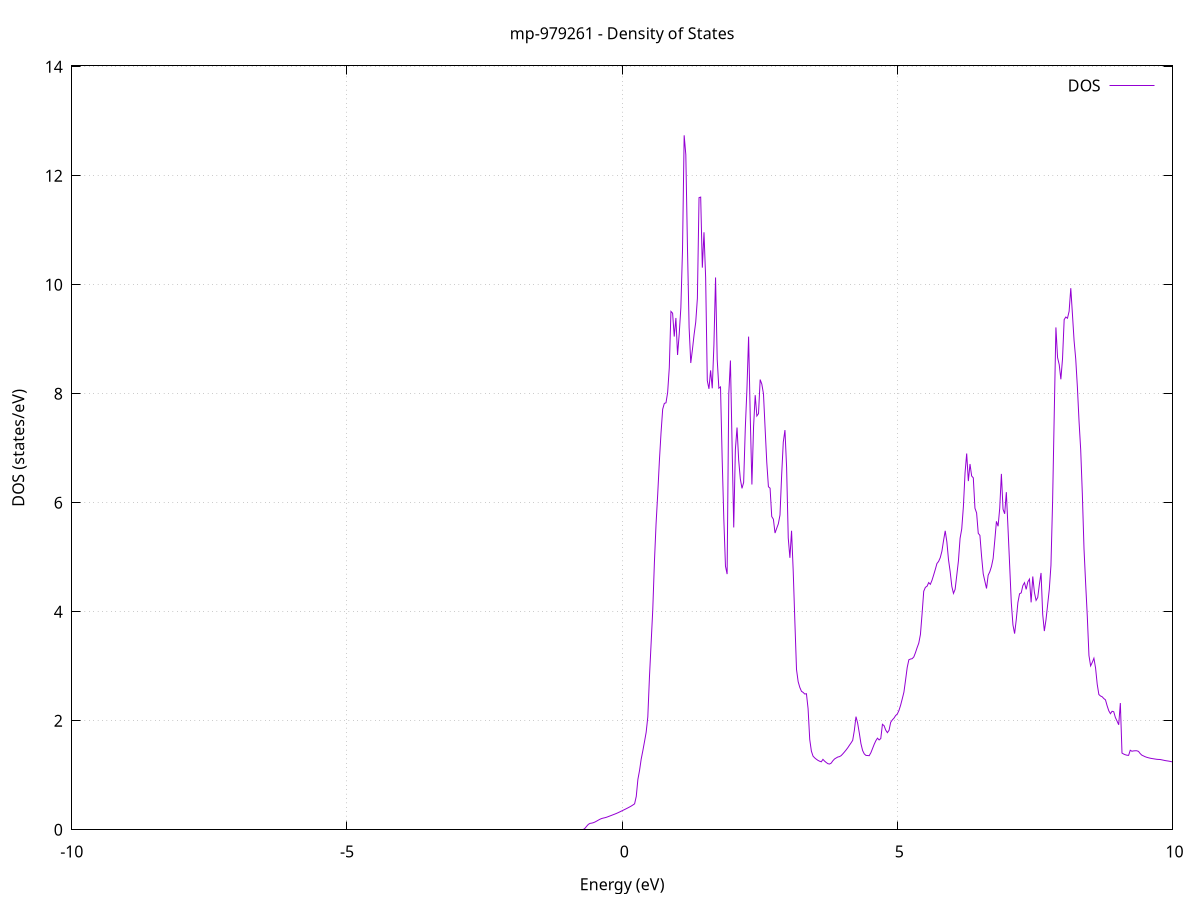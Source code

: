 set title 'mp-979261 - Density of States'
set xlabel 'Energy (eV)'
set ylabel 'DOS (states/eV)'
set grid
set xrange [-10:10]
set yrange [0:14.014]
set xzeroaxis lt -1
set terminal png size 800,600
set output 'mp-979261_dos_gnuplot.png'
plot '-' using 1:2 with lines title 'DOS'
-30.274900 0.000000
-30.244800 0.000000
-30.214800 0.000000
-30.184800 0.000000
-30.154800 0.000000
-30.124800 0.000000
-30.094700 0.000000
-30.064700 0.000000
-30.034700 0.000000
-30.004700 0.000000
-29.974700 0.000000
-29.944600 0.000000
-29.914600 0.000000
-29.884600 0.000000
-29.854600 0.000000
-29.824600 0.000000
-29.794500 0.000000
-29.764500 0.000000
-29.734500 0.000000
-29.704500 0.000000
-29.674500 0.000000
-29.644400 0.000000
-29.614400 0.000000
-29.584400 0.000000
-29.554400 0.000000
-29.524300 0.000000
-29.494300 0.000000
-29.464300 0.000000
-29.434300 0.000000
-29.404300 0.000000
-29.374200 0.000000
-29.344200 0.000000
-29.314200 0.000000
-29.284200 0.000000
-29.254200 0.000000
-29.224100 0.000000
-29.194100 0.000000
-29.164100 0.000000
-29.134100 0.000000
-29.104100 0.000000
-29.074000 0.000000
-29.044000 0.000000
-29.014000 0.000000
-28.984000 0.000000
-28.954000 0.000000
-28.923900 0.000000
-28.893900 0.000000
-28.863900 0.000000
-28.833900 0.000000
-28.803900 0.000000
-28.773800 0.000000
-28.743800 0.000000
-28.713800 0.000000
-28.683800 0.000000
-28.653700 0.000000
-28.623700 0.000000
-28.593700 0.000000
-28.563700 0.000000
-28.533700 0.000000
-28.503600 0.000000
-28.473600 0.000000
-28.443600 0.000000
-28.413600 0.000000
-28.383600 0.000000
-28.353500 0.000000
-28.323500 0.000000
-28.293500 0.000000
-28.263500 0.000000
-28.233500 0.000000
-28.203400 0.000000
-28.173400 0.000000
-28.143400 0.000000
-28.113400 0.000000
-28.083400 0.000000
-28.053300 0.000000
-28.023300 0.000000
-27.993300 0.000000
-27.963300 0.000000
-27.933200 0.000000
-27.903200 0.000000
-27.873200 0.000000
-27.843200 0.000000
-27.813200 0.000000
-27.783100 0.000000
-27.753100 0.000000
-27.723100 0.000000
-27.693100 0.000000
-27.663100 0.000000
-27.633000 0.000000
-27.603000 0.000000
-27.573000 0.000000
-27.543000 8.901800
-27.513000 52.889900
-27.482900 81.338800
-27.452900 22.420300
-27.422900 18.156100
-27.392900 74.456700
-27.362900 79.479500
-27.332800 9.801600
-27.302800 5.623300
-27.272800 5.623300
-27.242800 5.613500
-27.212700 5.654500
-27.182700 5.654700
-27.152700 6.729200
-27.122700 6.729400
-27.092700 8.574300
-27.062600 10.114000
-27.032600 16.033300
-27.002600 0.000000
-26.972600 0.000000
-26.942600 0.000000
-26.912500 0.000000
-26.882500 0.000000
-26.852500 0.000000
-26.822500 0.000000
-26.792500 0.000000
-26.762400 0.000000
-26.732400 0.000000
-26.702400 0.000000
-26.672400 0.000000
-26.642400 0.000000
-26.612300 0.000000
-26.582300 0.000000
-26.552300 0.000000
-26.522300 0.000000
-26.492200 0.000000
-26.462200 0.000000
-26.432200 0.000000
-26.402200 0.000000
-26.372200 0.000000
-26.342100 0.000000
-26.312100 0.000000
-26.282100 0.000000
-26.252100 0.000000
-26.222100 0.000000
-26.192000 0.000000
-26.162000 0.000000
-26.132000 0.000000
-26.102000 0.000000
-26.072000 0.000000
-26.041900 0.000000
-26.011900 0.000000
-25.981900 0.000000
-25.951900 0.000000
-25.921900 0.000000
-25.891800 0.000000
-25.861800 0.000000
-25.831800 0.000000
-25.801800 0.000000
-25.771700 0.000000
-25.741700 0.000000
-25.711700 0.000000
-25.681700 0.000000
-25.651700 0.000000
-25.621600 0.000000
-25.591600 0.000000
-25.561600 0.000000
-25.531600 0.000000
-25.501600 0.000000
-25.471500 0.000000
-25.441500 0.000000
-25.411500 0.000000
-25.381500 0.000000
-25.351500 0.000000
-25.321400 0.000000
-25.291400 0.000000
-25.261400 0.000000
-25.231400 0.000000
-25.201400 0.000000
-25.171300 0.000000
-25.141300 0.000000
-25.111300 0.000000
-25.081300 0.000000
-25.051300 0.000000
-25.021200 0.000000
-24.991200 0.000000
-24.961200 0.000000
-24.931200 0.000000
-24.901100 0.000000
-24.871100 0.000000
-24.841100 0.000000
-24.811100 0.000000
-24.781100 0.000000
-24.751000 0.000000
-24.721000 0.000000
-24.691000 0.000000
-24.661000 0.000000
-24.631000 0.000000
-24.600900 0.000000
-24.570900 0.000000
-24.540900 0.000000
-24.510900 0.000000
-24.480900 0.000000
-24.450800 0.000000
-24.420800 0.000000
-24.390800 0.000000
-24.360800 0.000000
-24.330800 0.000000
-24.300700 0.000000
-24.270700 0.000000
-24.240700 0.000000
-24.210700 0.000000
-24.180600 0.000000
-24.150600 0.000000
-24.120600 0.000000
-24.090600 0.000000
-24.060600 0.000000
-24.030500 0.000000
-24.000500 0.000000
-23.970500 0.000000
-23.940500 0.000000
-23.910500 0.000000
-23.880400 0.000000
-23.850400 0.000000
-23.820400 0.000000
-23.790400 0.000000
-23.760400 0.000000
-23.730300 0.000000
-23.700300 0.000000
-23.670300 0.000000
-23.640300 0.000000
-23.610300 0.000000
-23.580200 0.000000
-23.550200 0.000000
-23.520200 0.000000
-23.490200 0.000000
-23.460100 0.000000
-23.430100 0.000000
-23.400100 0.000000
-23.370100 0.000000
-23.340100 0.000000
-23.310000 0.000000
-23.280000 0.000000
-23.250000 0.000000
-23.220000 0.000000
-23.190000 0.000000
-23.159900 0.000000
-23.129900 0.000000
-23.099900 0.000000
-23.069900 0.000000
-23.039900 0.000000
-23.009800 0.000000
-22.979800 0.000000
-22.949800 0.000000
-22.919800 0.000000
-22.889800 0.000000
-22.859700 0.000000
-22.829700 0.000000
-22.799700 0.000000
-22.769700 0.000000
-22.739600 0.000000
-22.709600 0.000000
-22.679600 0.000000
-22.649600 0.000000
-22.619600 0.000000
-22.589500 0.000000
-22.559500 0.000000
-22.529500 0.000000
-22.499500 0.000000
-22.469500 0.000000
-22.439400 0.000000
-22.409400 0.000000
-22.379400 0.000000
-22.349400 0.000000
-22.319400 0.000000
-22.289300 0.000000
-22.259300 0.000000
-22.229300 0.000000
-22.199300 0.000000
-22.169300 0.000000
-22.139200 0.000000
-22.109200 0.000000
-22.079200 0.000000
-22.049200 0.000000
-22.019100 0.000000
-21.989100 0.000000
-21.959100 0.000000
-21.929100 0.000000
-21.899100 0.000000
-21.869000 0.000000
-21.839000 0.000000
-21.809000 0.000000
-21.779000 0.000000
-21.749000 0.000000
-21.718900 0.000000
-21.688900 0.000000
-21.658900 0.000000
-21.628900 0.000000
-21.598900 0.000000
-21.568800 0.000000
-21.538800 0.000000
-21.508800 0.000000
-21.478800 0.000000
-21.448800 0.000000
-21.418700 0.000000
-21.388700 0.000000
-21.358700 0.000000
-21.328700 0.000000
-21.298700 0.000000
-21.268600 0.000000
-21.238600 0.000000
-21.208600 0.000000
-21.178600 0.000000
-21.148500 0.000000
-21.118500 0.000000
-21.088500 0.000000
-21.058500 0.000000
-21.028500 0.000000
-20.998400 0.000000
-20.968400 0.000000
-20.938400 0.000000
-20.908400 0.000000
-20.878400 0.000000
-20.848300 0.000000
-20.818300 0.000000
-20.788300 0.000000
-20.758300 0.000000
-20.728300 0.000000
-20.698200 0.000000
-20.668200 0.000000
-20.638200 0.000000
-20.608200 0.000000
-20.578200 0.000000
-20.548100 0.000000
-20.518100 0.000000
-20.488100 0.000000
-20.458100 0.000000
-20.428000 0.000000
-20.398000 0.000000
-20.368000 0.000000
-20.338000 0.000000
-20.308000 0.000000
-20.277900 0.000000
-20.247900 0.000000
-20.217900 0.000000
-20.187900 0.000000
-20.157900 0.000000
-20.127800 0.000000
-20.097800 0.000000
-20.067800 0.000000
-20.037800 0.000000
-20.007800 0.000000
-19.977700 0.000000
-19.947700 0.000000
-19.917700 0.000000
-19.887700 0.000000
-19.857700 0.000000
-19.827600 0.000000
-19.797600 0.000000
-19.767600 0.000000
-19.737600 0.000000
-19.707500 0.000000
-19.677500 0.000000
-19.647500 0.000000
-19.617500 0.000000
-19.587500 0.000000
-19.557400 0.000000
-19.527400 0.000000
-19.497400 0.000000
-19.467400 0.000000
-19.437400 0.000000
-19.407300 0.000000
-19.377300 0.000000
-19.347300 0.000000
-19.317300 0.000000
-19.287300 0.000000
-19.257200 0.000000
-19.227200 0.000000
-19.197200 0.000000
-19.167200 0.000000
-19.137200 0.000000
-19.107100 0.000000
-19.077100 0.000000
-19.047100 0.000000
-19.017100 0.000000
-18.987000 0.000000
-18.957000 0.000000
-18.927000 0.000000
-18.897000 0.000000
-18.867000 0.000000
-18.836900 0.000000
-18.806900 0.000000
-18.776900 0.000000
-18.746900 0.000000
-18.716900 0.000000
-18.686800 0.000000
-18.656800 0.000000
-18.626800 0.000000
-18.596800 0.000000
-18.566800 0.000000
-18.536700 0.000000
-18.506700 0.000000
-18.476700 0.000000
-18.446700 0.000000
-18.416700 0.000000
-18.386600 0.000000
-18.356600 0.000000
-18.326600 0.000000
-18.296600 0.000000
-18.266500 0.000000
-18.236500 0.000000
-18.206500 0.000000
-18.176500 0.000000
-18.146500 0.000000
-18.116400 0.000000
-18.086400 0.000000
-18.056400 0.000000
-18.026400 0.000000
-17.996400 0.000000
-17.966300 0.000000
-17.936300 0.000000
-17.906300 0.000000
-17.876300 0.000000
-17.846300 0.000000
-17.816200 0.000000
-17.786200 0.000000
-17.756200 0.000000
-17.726200 0.000000
-17.696200 0.000000
-17.666100 0.000000
-17.636100 0.000000
-17.606100 0.000000
-17.576100 0.000000
-17.546100 0.000000
-17.516000 0.000000
-17.486000 0.000000
-17.456000 0.000000
-17.426000 0.000000
-17.395900 0.000000
-17.365900 0.000000
-17.335900 0.000000
-17.305900 0.000000
-17.275900 0.000000
-17.245800 0.000000
-17.215800 0.000000
-17.185800 0.000000
-17.155800 0.000000
-17.125800 0.000000
-17.095700 0.000000
-17.065700 0.000000
-17.035700 0.000000
-17.005700 0.000000
-16.975700 0.000000
-16.945600 0.000000
-16.915600 0.000000
-16.885600 0.000000
-16.855600 0.000000
-16.825600 0.000000
-16.795500 0.000000
-16.765500 0.000000
-16.735500 0.000000
-16.705500 0.000000
-16.675400 0.000000
-16.645400 0.000000
-16.615400 0.000000
-16.585400 0.000000
-16.555400 0.000000
-16.525300 0.000000
-16.495300 0.000000
-16.465300 0.000000
-16.435300 0.000000
-16.405300 0.000000
-16.375200 0.000000
-16.345200 0.000000
-16.315200 0.000000
-16.285200 0.000000
-16.255200 0.000000
-16.225100 0.000000
-16.195100 0.000000
-16.165100 0.000000
-16.135100 0.000000
-16.105100 0.000000
-16.075000 0.000000
-16.045000 0.000000
-16.015000 0.000000
-15.985000 0.000000
-15.954900 0.000000
-15.924900 0.000000
-15.894900 0.000000
-15.864900 0.000000
-15.834900 0.000000
-15.804800 0.000000
-15.774800 0.000000
-15.744800 0.000000
-15.714800 0.000000
-15.684800 0.000000
-15.654700 0.000000
-15.624700 0.000000
-15.594700 0.000000
-15.564700 0.000000
-15.534700 0.000000
-15.504600 0.000000
-15.474600 0.000000
-15.444600 0.000000
-15.414600 0.000000
-15.384600 0.000000
-15.354500 0.000000
-15.324500 0.000000
-15.294500 0.000000
-15.264500 0.000000
-15.234400 0.000000
-15.204400 0.000000
-15.174400 0.000000
-15.144400 0.000000
-15.114400 0.000000
-15.084300 0.000000
-15.054300 0.000000
-15.024300 0.000000
-14.994300 0.000000
-14.964300 0.000000
-14.934200 0.000000
-14.904200 0.000000
-14.874200 0.000000
-14.844200 0.000000
-14.814200 0.000000
-14.784100 0.000000
-14.754100 0.000000
-14.724100 0.000000
-14.694100 0.000000
-14.664100 0.000000
-14.634000 0.000000
-14.604000 0.000000
-14.574000 0.000000
-14.544000 0.000000
-14.514000 0.000000
-14.483900 0.000000
-14.453900 0.000000
-14.423900 0.000000
-14.393900 0.000000
-14.363800 0.000000
-14.333800 0.000000
-14.303800 0.000000
-14.273800 0.000000
-14.243800 0.000000
-14.213700 0.000000
-14.183700 0.000000
-14.153700 0.000000
-14.123700 0.000000
-14.093700 0.000000
-14.063600 0.000000
-14.033600 0.000000
-14.003600 0.000000
-13.973600 0.000000
-13.943600 0.000000
-13.913500 0.000000
-13.883500 0.000000
-13.853500 0.000000
-13.823500 0.000000
-13.793500 0.000000
-13.763400 0.000000
-13.733400 0.000000
-13.703400 0.000000
-13.673400 0.000000
-13.643300 0.000000
-13.613300 0.000000
-13.583300 0.000000
-13.553300 0.000000
-13.523300 0.000000
-13.493200 0.000000
-13.463200 0.000000
-13.433200 0.000000
-13.403200 0.000000
-13.373200 0.000000
-13.343100 0.000000
-13.313100 0.000000
-13.283100 0.000000
-13.253100 0.000000
-13.223100 0.000000
-13.193000 0.000000
-13.163000 0.000000
-13.133000 0.000000
-13.103000 0.000000
-13.073000 0.000000
-13.042900 0.000000
-13.012900 0.000000
-12.982900 0.000000
-12.952900 0.000000
-12.922800 0.000000
-12.892800 0.000000
-12.862800 0.000000
-12.832800 0.000000
-12.802800 0.000000
-12.772700 0.000000
-12.742700 0.000000
-12.712700 0.000000
-12.682700 0.000000
-12.652700 0.000000
-12.622600 0.000000
-12.592600 0.000000
-12.562600 0.000000
-12.532600 0.000000
-12.502600 0.000000
-12.472500 0.000000
-12.442500 0.000000
-12.412500 0.000000
-12.382500 0.000000
-12.352500 0.000000
-12.322400 0.000000
-12.292400 0.000000
-12.262400 0.000000
-12.232400 0.000000
-12.202300 0.000000
-12.172300 0.000000
-12.142300 0.000000
-12.112300 0.000000
-12.082300 0.000000
-12.052200 0.000000
-12.022200 0.000000
-11.992200 0.000000
-11.962200 0.000000
-11.932200 0.000000
-11.902100 0.000000
-11.872100 0.000000
-11.842100 0.000000
-11.812100 0.000000
-11.782100 0.000000
-11.752000 0.000000
-11.722000 0.000000
-11.692000 0.000000
-11.662000 0.000000
-11.632000 0.000000
-11.601900 0.000000
-11.571900 0.000000
-11.541900 0.000000
-11.511900 0.000000
-11.481800 0.000000
-11.451800 0.000000
-11.421800 0.000000
-11.391800 0.000000
-11.361800 0.000000
-11.331700 0.000000
-11.301700 0.000000
-11.271700 0.000000
-11.241700 0.000000
-11.211700 0.000000
-11.181600 0.000000
-11.151600 0.000000
-11.121600 0.000000
-11.091600 0.000000
-11.061600 0.000000
-11.031500 0.000000
-11.001500 0.000000
-10.971500 0.000000
-10.941500 0.000000
-10.911500 0.000000
-10.881400 0.000000
-10.851400 0.000000
-10.821400 0.000000
-10.791400 0.000000
-10.761400 0.000000
-10.731300 0.000000
-10.701300 0.000000
-10.671300 0.000000
-10.641300 0.000000
-10.611200 0.000000
-10.581200 0.000000
-10.551200 0.000000
-10.521200 0.000000
-10.491200 0.000000
-10.461100 0.000000
-10.431100 0.000000
-10.401100 0.000000
-10.371100 0.000000
-10.341100 0.000000
-10.311000 0.000000
-10.281000 0.000000
-10.251000 0.000000
-10.221000 0.000000
-10.191000 0.000000
-10.160900 0.000000
-10.130900 0.000000
-10.100900 0.000000
-10.070900 0.000000
-10.040900 0.000000
-10.010800 0.000000
-9.980800 0.000000
-9.950800 0.000000
-9.920800 0.000000
-9.890700 0.000000
-9.860700 0.000000
-9.830700 0.000000
-9.800700 0.000000
-9.770700 0.000000
-9.740600 0.000000
-9.710600 0.000000
-9.680600 0.000000
-9.650600 0.000000
-9.620600 0.000000
-9.590500 0.000000
-9.560500 0.000000
-9.530500 0.000000
-9.500500 0.000000
-9.470500 0.000000
-9.440400 0.000000
-9.410400 0.000000
-9.380400 0.000000
-9.350400 0.000000
-9.320400 0.000000
-9.290300 0.000000
-9.260300 0.000000
-9.230300 0.000000
-9.200300 0.000000
-9.170200 0.000000
-9.140200 0.000000
-9.110200 0.000000
-9.080200 0.000000
-9.050200 0.000000
-9.020100 0.000000
-8.990100 0.000000
-8.960100 0.000000
-8.930100 0.000000
-8.900100 0.000000
-8.870000 0.000000
-8.840000 0.000000
-8.810000 0.000000
-8.780000 0.000000
-8.750000 0.000000
-8.719900 0.000000
-8.689900 0.000000
-8.659900 0.000000
-8.629900 0.000000
-8.599900 0.000000
-8.569800 0.000000
-8.539800 0.000000
-8.509800 0.000000
-8.479800 0.000000
-8.449700 0.000000
-8.419700 0.000000
-8.389700 0.000000
-8.359700 0.000000
-8.329700 0.000000
-8.299600 0.000000
-8.269600 0.000000
-8.239600 0.000000
-8.209600 0.000000
-8.179600 0.000000
-8.149500 0.000000
-8.119500 0.000000
-8.089500 0.000000
-8.059500 0.000000
-8.029500 0.000000
-7.999400 0.000000
-7.969400 0.000000
-7.939400 0.000000
-7.909400 0.000000
-7.879400 0.000000
-7.849300 0.000000
-7.819300 0.000000
-7.789300 0.000000
-7.759300 0.000000
-7.729200 0.000000
-7.699200 0.000000
-7.669200 0.000000
-7.639200 0.000000
-7.609200 0.000000
-7.579100 0.000000
-7.549100 0.000000
-7.519100 0.000000
-7.489100 0.000000
-7.459100 0.000000
-7.429000 0.000000
-7.399000 0.000000
-7.369000 0.000000
-7.339000 0.000000
-7.309000 0.000000
-7.278900 0.000000
-7.248900 0.000000
-7.218900 0.000000
-7.188900 0.000000
-7.158900 0.000000
-7.128800 0.000000
-7.098800 0.000000
-7.068800 0.000000
-7.038800 0.000000
-7.008800 0.000000
-6.978700 0.000000
-6.948700 0.000000
-6.918700 0.000000
-6.888700 0.000000
-6.858600 0.000000
-6.828600 0.000000
-6.798600 0.000000
-6.768600 0.000000
-6.738600 0.000000
-6.708500 0.000000
-6.678500 0.000000
-6.648500 0.000000
-6.618500 0.000000
-6.588500 0.000000
-6.558400 0.000000
-6.528400 0.000000
-6.498400 0.000000
-6.468400 0.000000
-6.438400 0.000000
-6.408300 0.000000
-6.378300 0.000000
-6.348300 0.000000
-6.318300 0.000000
-6.288300 0.000000
-6.258200 0.000000
-6.228200 0.000000
-6.198200 0.000000
-6.168200 0.000000
-6.138100 0.000000
-6.108100 0.000000
-6.078100 0.000000
-6.048100 0.000000
-6.018100 0.000000
-5.988000 0.000000
-5.958000 0.000000
-5.928000 0.000000
-5.898000 0.000000
-5.868000 0.000000
-5.837900 0.000000
-5.807900 0.000000
-5.777900 0.000000
-5.747900 0.000000
-5.717900 0.000000
-5.687800 0.000000
-5.657800 0.000000
-5.627800 0.000000
-5.597800 0.000000
-5.567800 0.000000
-5.537700 0.000000
-5.507700 0.000000
-5.477700 0.000000
-5.447700 0.000000
-5.417600 0.000000
-5.387600 0.000000
-5.357600 0.000000
-5.327600 0.000000
-5.297600 0.000000
-5.267500 0.000000
-5.237500 0.000000
-5.207500 0.000000
-5.177500 0.000000
-5.147500 0.000000
-5.117400 0.000000
-5.087400 0.000000
-5.057400 0.000000
-5.027400 0.000000
-4.997400 0.000000
-4.967300 0.000000
-4.937300 0.000000
-4.907300 0.000000
-4.877300 0.000000
-4.847300 0.000000
-4.817200 0.000000
-4.787200 0.000000
-4.757200 0.000000
-4.727200 0.000000
-4.697100 0.000000
-4.667100 0.000000
-4.637100 0.000000
-4.607100 0.000000
-4.577100 0.000000
-4.547000 0.000000
-4.517000 0.000000
-4.487000 0.000000
-4.457000 0.000000
-4.427000 0.000000
-4.396900 0.000000
-4.366900 0.000000
-4.336900 0.000000
-4.306900 0.000000
-4.276900 0.000000
-4.246800 0.000000
-4.216800 0.000000
-4.186800 0.000000
-4.156800 0.000000
-4.126800 0.000000
-4.096700 0.000000
-4.066700 0.000000
-4.036700 0.000000
-4.006700 0.000000
-3.976600 0.000000
-3.946600 0.000000
-3.916600 0.000000
-3.886600 0.000000
-3.856600 0.000000
-3.826500 0.000000
-3.796500 0.000000
-3.766500 0.000000
-3.736500 0.000000
-3.706500 0.000000
-3.676400 0.000000
-3.646400 0.000000
-3.616400 0.000000
-3.586400 0.000000
-3.556400 0.000000
-3.526300 0.000000
-3.496300 0.000000
-3.466300 0.000000
-3.436300 0.000000
-3.406300 0.000000
-3.376200 0.000000
-3.346200 0.000000
-3.316200 0.000000
-3.286200 0.000000
-3.256200 0.000000
-3.226100 0.000000
-3.196100 0.000000
-3.166100 0.000000
-3.136100 0.000000
-3.106000 0.000000
-3.076000 0.000000
-3.046000 0.000000
-3.016000 0.000000
-2.986000 0.000000
-2.955900 0.000000
-2.925900 0.000000
-2.895900 0.000000
-2.865900 0.000000
-2.835900 0.000000
-2.805800 0.000000
-2.775800 0.000000
-2.745800 0.000000
-2.715800 0.000000
-2.685800 0.000000
-2.655700 0.000000
-2.625700 0.000000
-2.595700 0.000000
-2.565700 0.000000
-2.535700 0.000000
-2.505600 0.000000
-2.475600 0.000000
-2.445600 0.000000
-2.415600 0.000000
-2.385500 0.000000
-2.355500 0.000000
-2.325500 0.000000
-2.295500 0.000000
-2.265500 0.000000
-2.235400 0.000000
-2.205400 0.000000
-2.175400 0.000000
-2.145400 0.000000
-2.115400 0.000000
-2.085300 0.000000
-2.055300 0.000000
-2.025300 0.000000
-1.995300 0.000000
-1.965300 0.000000
-1.935200 0.000000
-1.905200 0.000000
-1.875200 0.000000
-1.845200 0.000000
-1.815200 0.000000
-1.785100 0.000000
-1.755100 0.000000
-1.725100 0.000000
-1.695100 0.000000
-1.665000 0.000000
-1.635000 0.000000
-1.605000 0.000000
-1.575000 0.000000
-1.545000 0.000000
-1.514900 0.000000
-1.484900 0.000000
-1.454900 0.000000
-1.424900 0.000000
-1.394900 0.000000
-1.364800 0.000000
-1.334800 0.000000
-1.304800 0.000000
-1.274800 0.000000
-1.244800 0.000000
-1.214700 0.000000
-1.184700 0.000000
-1.154700 0.000000
-1.124700 0.000000
-1.094700 0.000000
-1.064600 0.000000
-1.034600 0.000000
-1.004600 0.000000
-0.974600 0.000000
-0.944500 0.000000
-0.914500 0.000000
-0.884500 0.000000
-0.854500 0.000000
-0.824500 0.000000
-0.794400 0.000000
-0.764400 0.000000
-0.734400 0.000000
-0.704400 0.005900
-0.674400 0.028100
-0.644300 0.065700
-0.614300 0.099300
-0.584300 0.117000
-0.554300 0.121900
-0.524300 0.129400
-0.494200 0.142200
-0.464200 0.158700
-0.434200 0.175900
-0.404200 0.192400
-0.374200 0.205800
-0.344100 0.214300
-0.314100 0.221100
-0.284100 0.229900
-0.254100 0.240900
-0.224000 0.252500
-0.194000 0.264200
-0.164000 0.275900
-0.134000 0.287700
-0.104000 0.300000
-0.073900 0.313300
-0.043900 0.327700
-0.013900 0.342700
0.016100 0.357500
0.046100 0.372100
0.076200 0.387300
0.106200 0.402900
0.136200 0.419000
0.166200 0.435900
0.196200 0.455100
0.226300 0.476000
0.256300 0.611000
0.286300 0.924700
0.316300 1.089100
0.346300 1.297500
0.376400 1.452700
0.406400 1.618000
0.436400 1.788500
0.466400 2.071500
0.496400 2.805100
0.526500 3.423600
0.556500 4.040100
0.586500 4.915400
0.616500 5.615400
0.646600 6.163100
0.676600 6.765400
0.706600 7.282700
0.736600 7.715400
0.766600 7.822100
0.796700 7.832900
0.826700 8.023500
0.856700 8.476200
0.886700 9.509700
0.916700 9.476800
0.946800 9.048700
0.976800 9.389200
1.006800 8.710100
1.036800 9.093400
1.066800 9.577500
1.096900 10.638300
1.126900 12.740000
1.156900 12.384100
1.186900 10.681900
1.216900 9.212200
1.247000 8.563200
1.277000 8.807900
1.307000 9.082500
1.337000 9.312300
1.367100 9.747700
1.397100 11.597100
1.427100 11.606600
1.457100 10.312500
1.487100 10.961100
1.517200 10.127800
1.547200 8.238900
1.577200 8.089000
1.607200 8.427800
1.637200 8.099100
1.667300 8.889900
1.697300 10.131700
1.727300 8.629100
1.757300 8.101400
1.787300 8.123900
1.817400 6.807100
1.847400 5.701300
1.877400 4.835900
1.907400 4.690600
1.937400 7.994500
1.967500 8.608700
1.997500 7.067900
2.027500 5.546500
2.057500 6.977700
2.087600 7.379300
2.117600 6.778300
2.147600 6.435500
2.177600 6.263000
2.207600 6.372200
2.237700 7.365400
2.267700 8.090900
2.297700 9.047400
2.327700 7.578900
2.357700 6.333300
2.387800 7.388600
2.417800 7.973000
2.447800 7.590900
2.477800 7.634800
2.507800 8.259300
2.537900 8.176200
2.567900 7.997400
2.597900 7.358600
2.627900 6.740500
2.657900 6.292700
2.688000 6.266700
2.718000 5.746300
2.748000 5.697300
2.778000 5.443400
2.808100 5.530100
2.838100 5.613100
2.868100 5.774700
2.898100 6.503500
2.928100 7.112600
2.958200 7.332500
2.988200 6.649200
3.018200 5.352400
3.048200 4.988800
3.078200 5.485600
3.108300 4.744700
3.138300 3.821000
3.168300 2.940100
3.198300 2.716600
3.228300 2.611100
3.258400 2.540500
3.288400 2.520400
3.318400 2.490200
3.348400 2.496200
3.378400 2.222000
3.408500 1.657200
3.438500 1.442600
3.468500 1.351300
3.498500 1.318900
3.528600 1.294100
3.558600 1.272900
3.588600 1.257600
3.618600 1.247000
3.648600 1.291700
3.678700 1.259400
3.708700 1.233900
3.738700 1.212300
3.768700 1.206000
3.798700 1.223000
3.828800 1.265800
3.858800 1.298800
3.888800 1.317500
3.918800 1.335000
3.948800 1.341900
3.978900 1.359900
4.008900 1.391800
4.038900 1.426800
4.068900 1.463600
4.098900 1.503700
4.129000 1.549700
4.159000 1.593100
4.189000 1.640400
4.219000 1.822300
4.249000 2.075400
4.279100 1.956200
4.309100 1.776000
4.339100 1.579400
4.369100 1.454700
4.399200 1.392200
4.429200 1.364700
4.459200 1.362100
4.489200 1.359400
4.519200 1.412800
4.549300 1.489000
4.579300 1.566700
4.609300 1.632500
4.639300 1.680400
4.669300 1.648400
4.699400 1.673100
4.729400 1.934800
4.759400 1.909800
4.789400 1.828300
4.819400 1.781600
4.849500 1.824700
4.879500 1.971200
4.909500 2.015600
4.939500 2.048200
4.969500 2.095900
4.999600 2.123400
5.029600 2.189000
5.059600 2.284300
5.089600 2.401300
5.119700 2.524300
5.149700 2.745300
5.179700 2.978400
5.209700 3.119000
5.239700 3.132200
5.269800 3.139000
5.299800 3.171100
5.329800 3.249700
5.359800 3.341300
5.389800 3.423600
5.419900 3.583100
5.449900 3.962800
5.479900 4.375700
5.509900 4.447700
5.539900 4.467600
5.570000 4.534900
5.600000 4.502800
5.630000 4.576300
5.660000 4.673800
5.690000 4.776000
5.720100 4.885400
5.750100 4.923000
5.780100 4.992100
5.810100 5.109900
5.840200 5.307000
5.870200 5.484700
5.900200 5.281700
5.930200 4.952800
5.960200 4.735400
5.990300 4.465200
6.020300 4.336600
6.050300 4.411600
6.080300 4.669200
6.110300 4.933200
6.140400 5.346800
6.170400 5.518900
6.200400 5.928300
6.230400 6.544600
6.260400 6.903200
6.290500 6.396800
6.320500 6.710000
6.350500 6.490800
6.380500 6.456200
6.410500 5.899900
6.440600 5.811600
6.470600 5.438600
6.500600 5.400900
6.530600 5.021500
6.560700 4.696100
6.590700 4.560400
6.620700 4.426700
6.650700 4.669500
6.680700 4.734500
6.710800 4.830800
6.740800 4.977100
6.770800 5.305500
6.800800 5.658500
6.830800 5.567900
6.860900 5.902700
6.890900 6.528500
6.920900 5.881300
6.950900 5.796400
6.980900 6.193500
7.011000 5.535900
7.041000 4.857600
7.071000 4.165400
7.101000 3.758600
7.131000 3.598500
7.161100 3.852300
7.191100 4.171100
7.221100 4.329600
7.251100 4.346000
7.281200 4.480500
7.311200 4.533600
7.341200 4.410300
7.371200 4.547900
7.401200 4.598500
7.431300 4.172500
7.461300 4.646800
7.491300 4.352300
7.521300 4.208300
7.551300 4.261300
7.581400 4.502200
7.611400 4.711500
7.641400 3.954300
7.671400 3.645300
7.701400 3.851800
7.731500 4.130600
7.761500 4.411200
7.791500 4.850700
7.821500 6.025300
7.851500 7.637100
7.881600 9.215700
7.911600 8.663200
7.941600 8.533200
7.971600 8.264500
8.001600 8.639800
8.031700 9.359600
8.061700 9.406700
8.091700 9.384200
8.121700 9.511500
8.151800 9.935500
8.181800 9.459600
8.211800 8.973500
8.241800 8.635100
8.271800 8.120300
8.301900 7.492800
8.331900 6.973200
8.361900 6.157800
8.391900 5.157800
8.421900 4.516300
8.452000 3.912600
8.482000 3.197200
8.512000 3.006600
8.542000 3.070100
8.572000 3.146700
8.602100 2.968500
8.632100 2.670400
8.662100 2.481300
8.692100 2.454400
8.722100 2.440500
8.752200 2.407300
8.782200 2.383300
8.812200 2.274800
8.842200 2.183200
8.872300 2.129400
8.902300 2.174200
8.932300 2.165600
8.962300 2.058600
8.992300 1.994900
9.022400 1.926200
9.052400 2.324600
9.082400 1.407300
9.112400 1.389300
9.142400 1.376300
9.172500 1.367700
9.202500 1.365200
9.232500 1.458800
9.262500 1.440800
9.292500 1.447200
9.322600 1.449400
9.352600 1.448800
9.382600 1.437800
9.412600 1.398300
9.442600 1.369200
9.472700 1.354900
9.502700 1.340400
9.532700 1.329500
9.562700 1.320900
9.592800 1.313500
9.622800 1.307700
9.652800 1.302800
9.682800 1.297800
9.712800 1.292900
9.742900 1.290400
9.772900 1.289400
9.802900 1.283600
9.832900 1.276900
9.862900 1.270400
9.893000 1.265200
9.923000 1.261000
9.953000 1.255400
9.983000 1.248500
10.013000 1.246800
10.043100 1.249600
10.073100 1.251400
10.103100 1.241000
10.133100 1.225500
10.163100 1.215400
10.193200 1.210200
10.223200 1.205700
10.253200 1.203200
10.283200 1.203300
10.313300 1.205900
10.343300 1.213800
10.373300 1.223700
10.403300 1.233100
10.433300 1.245700
10.463400 1.265000
10.493400 1.280800
10.523400 1.298000
10.553400 1.316400
10.583400 1.375900
10.613500 1.551000
10.643500 1.737400
10.673500 1.222700
10.703500 1.218900
10.733500 1.213600
10.763600 1.219400
10.793600 1.223400
10.823600 1.220100
10.853600 1.206500
10.883600 1.190500
10.913700 1.179500
10.943700 1.177400
10.973700 1.184700
11.003700 1.195300
11.033800 1.205500
11.063800 1.150400
11.093800 1.114100
11.123800 1.106300
11.153800 1.104000
11.183900 1.102300
11.213900 1.104700
11.243900 1.126900
11.273900 1.124800
11.303900 1.129300
11.334000 1.125100
11.364000 1.120000
11.394000 1.115000
11.424000 1.088900
11.454000 1.084900
11.484100 1.081100
11.514100 1.075700
11.544100 1.070200
11.574100 1.067100
11.604100 1.067500
11.634200 1.065600
11.664200 1.060400
11.694200 1.055100
11.724200 1.048700
11.754200 1.041400
11.784300 1.034300
11.814300 1.028700
11.844300 1.024100
11.874300 1.019900
11.904400 1.018000
11.934400 1.036700
11.964400 1.011100
11.994400 0.988400
12.024400 0.972300
12.054500 0.957800
12.084500 0.943800
12.114500 0.932700
12.144500 0.921500
12.174500 0.909500
12.204600 0.913300
12.234600 0.970100
12.264600 0.954700
12.294600 0.940300
12.324600 0.921800
12.354700 0.900600
12.384700 0.875600
12.414700 0.848100
12.444700 0.817300
12.474700 0.782900
12.504800 0.740200
12.534800 0.694000
12.564800 0.646800
12.594800 0.594500
12.624900 0.556300
12.654900 0.525900
12.684900 0.501900
12.714900 0.482900
12.744900 0.462600
12.775000 0.441800
12.805000 0.423600
12.835000 0.411200
12.865000 0.401300
12.895000 0.392700
12.925100 0.385100
12.955100 0.378300
12.985100 0.372100
13.015100 0.367600
13.045100 0.367100
13.075200 0.367500
13.105200 0.364400
13.135200 0.352500
13.165200 0.336600
13.195200 0.327400
13.225300 0.326100
13.255300 0.325800
13.285300 0.318700
13.315300 0.304500
13.345400 0.292100
13.375400 0.286200
13.405400 0.285400
13.435400 0.293100
13.465400 0.292900
13.495500 0.292600
13.525500 0.294700
13.555500 0.313700
13.585500 0.368000
13.615500 0.440300
13.645600 0.659200
13.675600 0.852600
13.705600 0.934400
13.735600 0.994700
13.765600 1.048300
13.795700 1.113000
13.825700 1.180500
13.855700 1.220200
13.885700 1.253900
13.915700 1.289700
13.945800 1.325100
13.975800 1.356500
14.005800 1.370900
14.035800 1.368700
14.065900 1.357500
14.095900 1.376300
14.125900 1.417600
14.155900 1.433600
14.185900 1.431200
14.216000 1.379100
14.246000 1.304400
14.276000 1.277000
14.306000 1.266700
14.336000 1.269200
14.366100 1.306500
14.396100 1.410000
14.426100 1.751700
14.456100 1.971200
14.486100 2.109600
14.516200 2.168400
14.546200 2.182400
14.576200 2.141400
14.606200 2.120000
14.636200 2.101200
14.666300 2.103700
14.696300 2.079700
14.726300 2.069200
14.756300 2.108100
14.786400 2.071600
14.816400 2.054900
14.846400 2.070600
14.876400 2.095600
14.906400 2.137700
14.936500 2.352900
14.966500 2.358600
14.996500 2.258500
15.026500 2.220000
15.056500 2.186700
15.086600 2.161900
15.116600 2.140500
15.146600 2.115500
15.176600 2.098200
15.206600 2.102400
15.236700 2.093700
15.266700 2.068300
15.296700 2.027800
15.326700 1.981400
15.356700 1.938500
15.386800 1.941100
15.416800 1.915200
15.446800 1.879700
15.476800 1.836500
15.506800 1.790600
15.536900 1.795200
15.566900 1.814100
15.596900 1.803900
15.626900 1.809700
15.657000 1.816000
15.687000 1.817700
15.717000 1.820500
15.747000 1.833200
15.777000 1.857400
15.807100 1.886400
15.837100 1.942200
15.867100 2.030100
15.897100 2.067000
15.927100 2.110000
15.957200 2.176700
15.987200 2.203700
16.017200 2.172600
16.047200 2.122100
16.077200 2.084500
16.107300 2.034200
16.137300 1.981000
16.167300 1.942500
16.197300 1.931900
16.227300 1.919400
16.257400 1.919400
16.287400 1.909900
16.317400 1.905700
16.347400 1.915600
16.377500 1.937800
16.407500 1.990500
16.437500 2.084400
16.467500 2.094100
16.497500 2.076000
16.527600 2.014500
16.557600 1.963400
16.587600 1.972200
16.617600 1.962800
16.647600 1.933400
16.677700 1.887900
16.707700 1.864800
16.737700 1.859400
16.767700 1.829200
16.797700 1.749800
16.827800 1.722300
16.857800 1.703000
16.887800 1.680000
16.917800 1.646400
16.947800 1.613300
16.977900 1.591000
17.007900 1.560800
17.037900 1.556900
17.067900 1.603000
17.098000 1.626400
17.128000 1.623400
17.158000 1.618600
17.188000 1.621400
17.218000 1.621600
17.248100 1.624300
17.278100 1.631600
17.308100 1.641600
17.338100 1.638900
17.368100 1.638100
17.398200 1.632600
17.428200 1.621100
17.458200 1.598200
17.488200 1.580400
17.518200 1.570300
17.548300 1.570000
17.578300 1.559200
17.608300 1.559100
17.638300 1.568000
17.668300 1.589300
17.698400 1.623000
17.728400 1.639600
17.758400 1.643400
17.788400 1.631800
17.818500 1.614000
17.848500 1.594200
17.878500 1.588900
17.908500 1.578000
17.938500 1.568000
17.968600 1.558500
17.998600 1.561000
18.028600 1.558300
18.058600 1.545700
18.088600 1.527400
18.118700 1.530500
18.148700 1.529200
18.178700 1.542900
18.208700 1.567600
18.238700 1.583500
18.268800 1.592900
18.298800 1.589000
18.328800 1.591600
18.358800 1.607400
18.388800 1.617500
18.418900 1.640900
18.448900 1.681500
18.478900 1.720200
18.508900 1.755400
18.539000 1.773500
18.569000 1.790900
18.599000 1.810300
18.629000 1.840100
18.659000 1.872300
18.689100 1.903900
18.719100 1.930900
18.749100 1.941700
18.779100 1.944700
18.809100 1.949500
18.839200 1.952200
18.869200 1.958800
18.899200 1.965500
18.929200 1.971500
18.959200 1.968800
18.989300 1.954000
19.019300 1.944500
19.049300 1.950600
19.079300 1.964800
19.109300 1.989900
19.139400 2.005700
19.169400 2.032600
19.199400 2.074700
19.229400 2.124000
19.259400 2.184400
19.289500 2.245400
19.319500 2.278800
19.349500 2.321800
19.379500 2.465300
19.409600 2.436400
19.439600 2.488900
19.469600 2.533100
19.499600 2.563400
19.529600 2.605600
19.559700 2.645000
19.589700 2.698900
19.619700 2.716600
19.649700 2.714100
19.679700 2.703700
19.709800 2.670000
19.739800 2.626900
19.769800 2.607000
19.799800 2.590900
19.829800 2.568000
19.859900 2.544400
19.889900 2.528900
19.919900 2.514800
19.949900 2.486500
19.979900 2.473000
20.010000 2.468000
20.040000 2.472100
20.070000 2.490600
20.100000 2.509200
20.130100 2.521600
20.160100 2.544300
20.190100 2.577700
20.220100 2.594000
20.250100 2.601100
20.280200 2.584600
20.310200 2.530700
20.340200 2.490900
20.370200 2.484200
20.400200 2.522400
20.430300 2.539800
20.460300 2.531900
20.490300 2.524400
20.520300 2.541100
20.550300 2.550600
20.580400 2.545900
20.610400 2.560400
20.640400 2.572600
20.670400 2.523800
20.700400 2.504400
20.730500 2.489100
20.760500 2.475500
20.790500 2.469900
20.820500 2.468300
20.850600 2.444300
20.880600 2.447300
20.910600 2.454500
20.940600 2.467400
20.970600 2.487800
21.000700 2.519800
21.030700 2.642400
21.060700 2.516300
21.090700 2.538300
21.120700 2.584000
21.150800 2.639700
21.180800 2.679200
21.210800 2.648800
21.240800 2.639300
21.270800 2.636300
21.300900 2.608000
21.330900 2.584800
21.360900 2.586200
21.390900 2.589800
21.420900 2.584200
21.451000 2.600400
21.481000 2.592800
21.511000 2.591400
21.541000 2.612300
21.571100 2.636200
21.601100 2.533900
21.631100 2.478300
21.661100 2.459000
21.691100 2.459900
21.721200 2.460200
21.751200 2.478300
21.781200 2.520000
21.811200 2.551000
21.841200 2.577200
21.871300 2.570300
21.901300 2.585100
21.931300 2.636000
21.961300 2.722100
21.991300 2.657400
22.021400 2.581200
22.051400 2.500300
22.081400 2.471200
22.111400 2.455900
22.141400 2.441300
22.171500 2.413400
22.201500 2.437500
22.231500 2.474900
22.261500 2.496800
22.291600 2.505900
22.321600 2.525400
22.351600 2.553300
22.381600 2.573300
22.411600 2.584200
22.441700 2.586800
22.471700 2.557900
22.501700 2.514900
22.531700 2.499800
22.561700 2.501200
22.591800 2.513600
22.621800 2.525000
22.651800 2.543900
22.681800 2.567000
22.711800 2.600800
22.741900 2.647600
22.771900 2.698000
22.801900 2.740400
22.831900 2.776000
22.861900 2.840800
22.892000 2.903700
22.922000 2.945900
22.952000 2.983100
22.982000 3.046200
23.012000 2.897500
23.042100 2.744300
23.072100 2.606700
23.102100 2.517400
23.132100 2.480900
23.162200 2.467600
23.192200 2.447100
23.222200 2.365300
23.252200 2.347200
23.282200 2.338300
23.312300 2.353000
23.342300 2.390500
23.372300 2.416100
23.402300 2.490900
23.432300 2.528300
23.462400 2.497100
23.492400 2.483800
23.522400 2.519200
23.552400 2.490200
23.582400 2.399500
23.612500 2.362900
23.642500 2.341800
23.672500 2.299200
23.702500 2.257800
23.732500 2.203100
23.762600 2.183400
23.792600 2.201100
23.822600 2.190800
23.852600 2.174300
23.882700 2.171900
23.912700 2.181900
23.942700 2.199000
23.972700 2.222400
24.002700 2.237600
24.032800 2.246200
24.062800 2.236700
24.092800 2.205000
24.122800 2.166900
24.152800 2.155100
24.182900 2.147500
24.212900 2.132700
24.242900 2.141900
24.272900 2.160800
24.302900 2.155500
24.333000 2.110800
24.363000 2.101800
24.393000 2.102200
24.423000 2.071300
24.453000 2.034500
24.483100 1.979800
24.513100 1.884600
24.543100 1.795000
24.573100 1.758600
24.603200 1.704600
24.633200 1.702800
24.663200 1.716100
24.693200 1.731500
24.723200 1.715500
24.753300 1.680000
24.783300 1.652400
24.813300 1.652100
24.843300 1.670100
24.873300 1.721800
24.903400 1.742300
24.933400 1.771900
24.963400 1.810700
24.993400 1.825800
25.023400 1.856900
25.053500 1.910800
25.083500 1.978200
25.113500 2.051900
25.143500 2.161600
25.173500 2.210100
25.203600 2.251700
25.233600 2.262500
25.263600 2.231500
25.293600 2.238600
25.323700 2.238500
25.353700 2.223600
25.383700 2.220800
25.413700 2.209100
25.443700 2.213700
25.473800 2.206200
25.503800 2.284600
25.533800 2.366900
25.563800 2.368200
25.593800 2.361900
25.623900 2.367900
25.653900 2.364100
25.683900 2.389400
25.713900 2.443800
25.743900 2.437600
25.774000 2.479900
25.804000 2.502300
25.834000 2.550600
25.864000 2.595500
25.894000 2.631300
25.924100 2.775300
25.954100 2.938900
25.984100 3.090900
26.014100 3.260800
26.044200 3.326800
26.074200 3.439300
26.104200 3.641700
26.134200 4.000200
26.164200 4.391100
26.194300 5.189400
26.224300 5.976900
26.254300 6.905900
26.284300 8.990900
26.314300 14.171900
26.344400 25.659500
26.374400 51.895800
26.404400 95.856200
26.434400 70.546700
26.464400 5.956300
26.494500 2.206500
26.524500 1.386600
26.554500 0.846500
26.584500 0.614800
26.614500 0.437400
26.644600 0.263500
26.674600 0.194700
26.704600 0.147400
26.734600 0.127100
26.764600 0.100500
26.794700 0.076800
26.824700 0.055700
26.854700 0.035900
26.884700 0.022100
26.914800 0.014300
26.944800 0.008100
26.974800 0.003700
27.004800 0.001000
27.034800 0.000000
27.064900 0.000000
27.094900 0.000000
27.124900 0.000000
27.154900 0.000000
27.184900 0.000000
27.215000 0.000000
27.245000 0.000000
27.275000 0.000000
27.305000 0.000000
27.335000 0.000000
27.365100 0.000000
27.395100 0.000000
27.425100 0.000000
27.455100 0.000000
27.485100 0.000000
27.515200 0.000000
27.545200 0.000000
27.575200 0.000000
27.605200 0.000000
27.635300 0.000000
27.665300 0.000000
27.695300 0.000000
27.725300 0.000000
27.755300 0.000000
27.785400 0.000000
27.815400 0.000000
27.845400 0.000000
27.875400 0.000000
27.905400 0.000000
27.935500 0.000000
27.965500 0.000000
27.995500 0.000000
28.025500 0.000000
28.055500 0.000000
28.085600 0.000000
28.115600 0.000000
28.145600 0.000000
28.175600 0.000000
28.205600 0.000000
28.235700 0.000000
28.265700 0.000000
28.295700 0.000000
28.325700 0.000000
28.355800 0.000000
28.385800 0.000000
28.415800 0.000000
28.445800 0.000000
28.475800 0.000000
28.505900 0.000000
28.535900 0.000000
28.565900 0.000000
28.595900 0.000000
28.625900 0.000000
28.656000 0.000000
28.686000 0.000000
28.716000 0.000000
28.746000 0.000000
28.776000 0.000000
28.806100 0.000000
28.836100 0.000000
28.866100 0.000000
28.896100 0.000000
28.926100 0.000000
28.956200 0.000000
28.986200 0.000000
29.016200 0.000000
29.046200 0.000000
29.076300 0.000000
29.106300 0.000000
29.136300 0.000000
29.166300 0.000000
29.196300 0.000000
29.226400 0.000000
29.256400 0.000000
29.286400 0.000000
29.316400 0.000000
29.346400 0.000000
29.376500 0.000000
29.406500 0.000000
29.436500 0.000000
29.466500 0.000000
29.496500 0.000000
29.526600 0.000000
29.556600 0.000000
29.586600 0.000000
29.616600 0.000000
29.646600 0.000000
29.676700 0.000000
29.706700 0.000000
29.736700 0.000000
29.766700 0.000000
e
